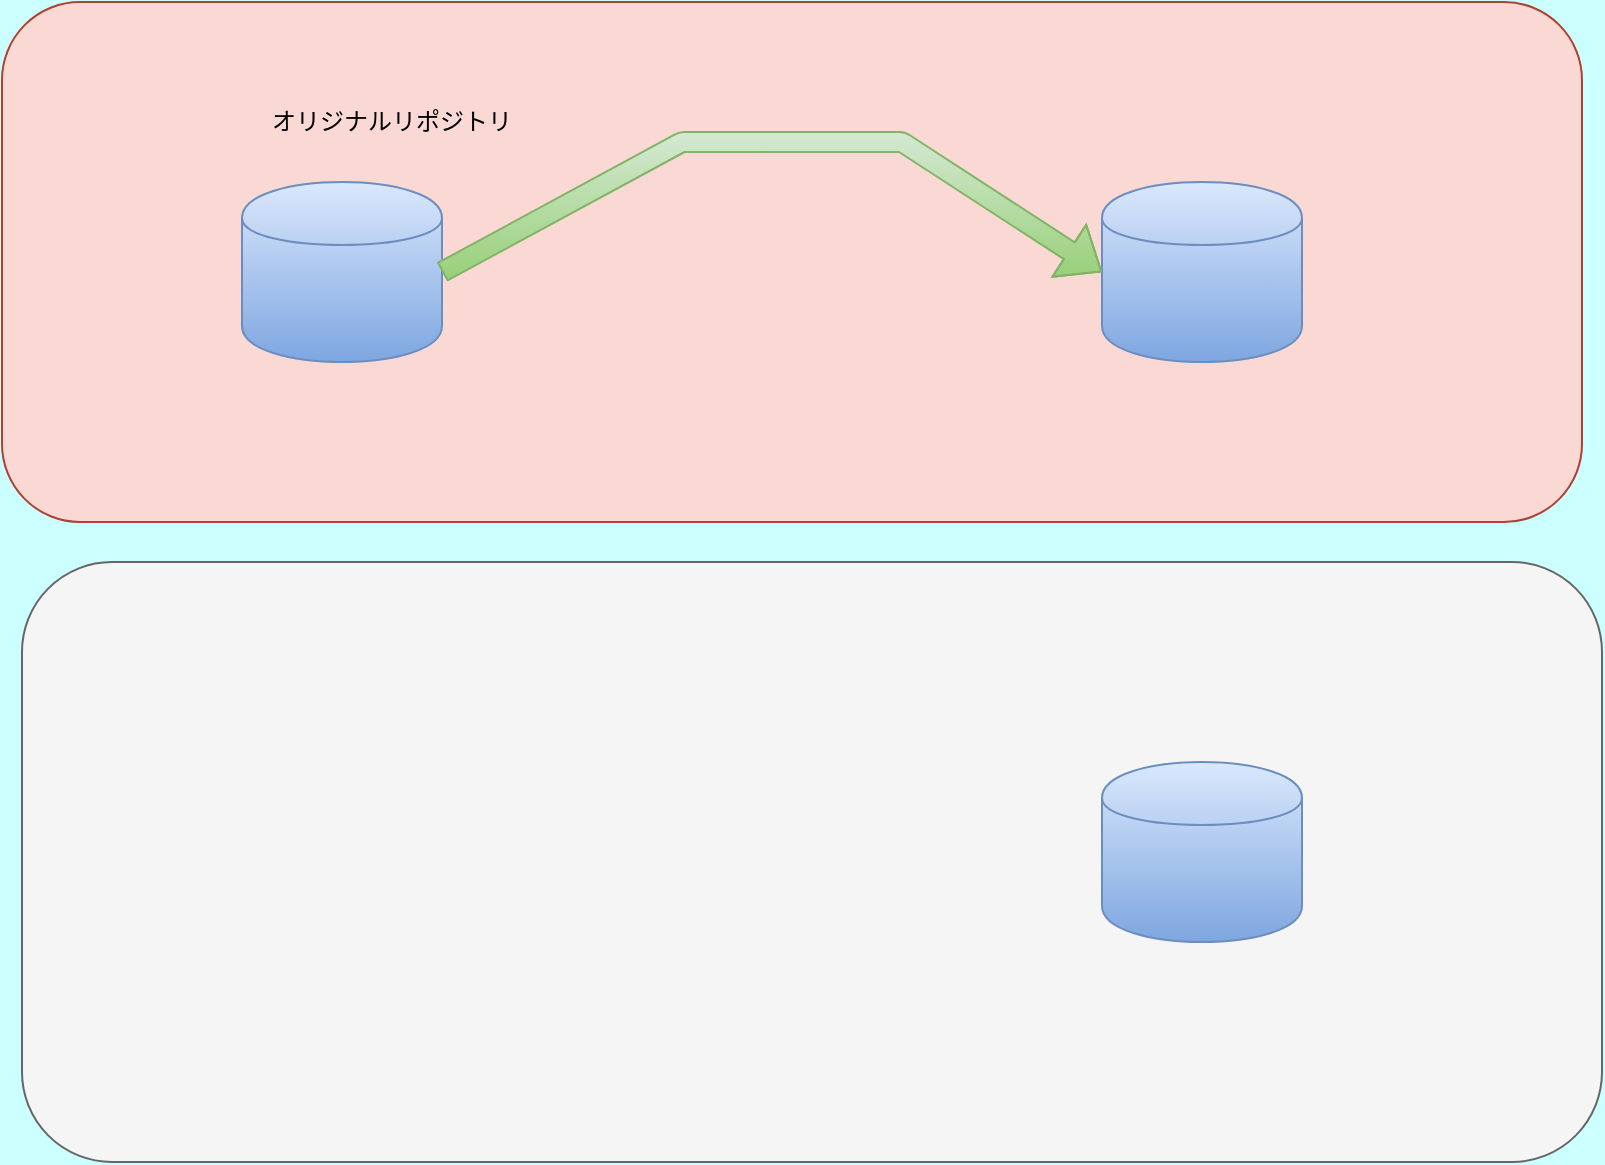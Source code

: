 <mxfile version="13.1.3"><diagram id="6hGFLwfOUW9BJ-s0fimq" name="Page-1"><mxGraphModel dx="851" dy="800" grid="1" gridSize="10" guides="1" tooltips="1" connect="1" arrows="1" fold="1" page="1" pageScale="1" pageWidth="1169" pageHeight="827" background="#CCFFFF" math="0" shadow="0"><root><mxCell id="0"/><mxCell id="1" parent="0"/><mxCell id="6" value="" style="rounded=1;whiteSpace=wrap;html=1;fillColor=#fad9d5;strokeColor=#ae4132;" parent="1" vertex="1"><mxGeometry x="120" y="50" width="790" height="260" as="geometry"/></mxCell><mxCell id="5" value="" style="rounded=1;whiteSpace=wrap;html=1;fillColor=#f5f5f5;strokeColor=#666666;fontColor=#333333;" parent="1" vertex="1"><mxGeometry x="130" y="330" width="790" height="300" as="geometry"/></mxCell><mxCell id="2" value="" style="shape=cylinder;whiteSpace=wrap;html=1;boundedLbl=1;backgroundOutline=1;fillColor=#dae8fc;strokeColor=#6c8ebf;gradientColor=#7ea6e0;" parent="1" vertex="1"><mxGeometry x="240" y="140" width="100" height="90" as="geometry"/></mxCell><mxCell id="3" value="" style="shape=cylinder;whiteSpace=wrap;html=1;boundedLbl=1;backgroundOutline=1;fillColor=#dae8fc;strokeColor=#6c8ebf;gradientColor=#7ea6e0;" parent="1" vertex="1"><mxGeometry x="670" y="140" width="100" height="90" as="geometry"/></mxCell><mxCell id="4" value="" style="shape=cylinder;whiteSpace=wrap;html=1;boundedLbl=1;backgroundOutline=1;fillColor=#dae8fc;strokeColor=#6c8ebf;gradientColor=#7ea6e0;" parent="1" vertex="1"><mxGeometry x="670" y="430" width="100" height="90" as="geometry"/></mxCell><mxCell id="9" value="オリジナルリポジトリ" style="text;html=1;align=center;verticalAlign=middle;whiteSpace=wrap;rounded=0;fontFamily=Helvetica;fillColor=none;fontColor=#000000;" parent="1" vertex="1"><mxGeometry x="220" y="100" width="190" height="20" as="geometry"/></mxCell><mxCell id="13" value="" style="endArrow=classic;startArrow=none;html=1;fontColor=#000000;exitX=1;exitY=0.5;exitDx=0;exitDy=0;gradientColor=#97d077;fillColor=#d5e8d4;strokeColor=#82b366;shape=flexArrow;entryX=0;entryY=0.5;entryDx=0;entryDy=0;startFill=0;" edge="1" parent="1" source="2" target="3"><mxGeometry width="50" height="50" relative="1" as="geometry"><mxPoint x="490" y="340" as="sourcePoint"/><mxPoint x="540" y="290" as="targetPoint"/><Array as="points"><mxPoint x="460" y="120"/><mxPoint x="570" y="120"/></Array></mxGeometry></mxCell></root></mxGraphModel></diagram></mxfile>